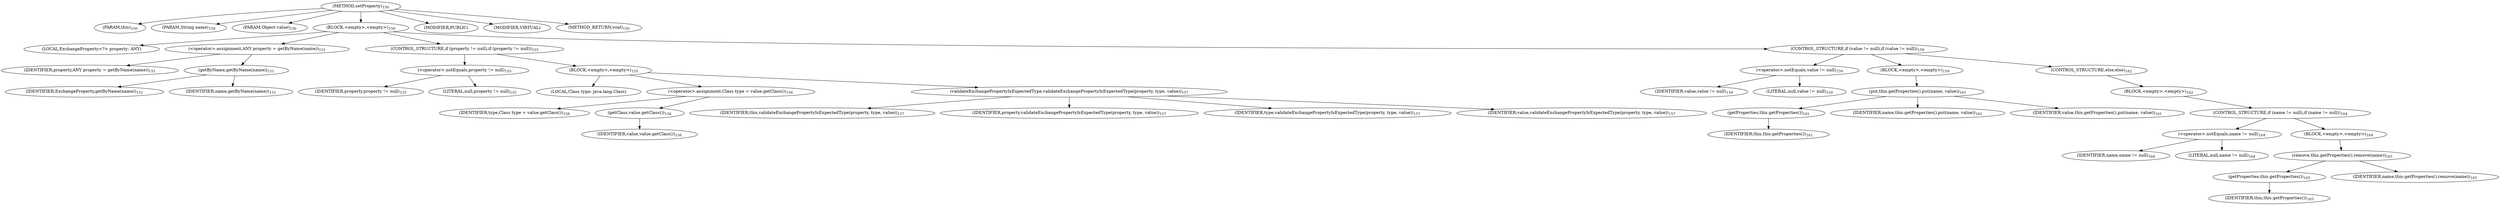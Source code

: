 digraph "setProperty" {  
"438" [label = <(METHOD,setProperty)<SUB>150</SUB>> ]
"35" [label = <(PARAM,this)<SUB>150</SUB>> ]
"439" [label = <(PARAM,String name)<SUB>150</SUB>> ]
"440" [label = <(PARAM,Object value)<SUB>150</SUB>> ]
"441" [label = <(BLOCK,&lt;empty&gt;,&lt;empty&gt;)<SUB>150</SUB>> ]
"442" [label = <(LOCAL,ExchangeProperty&lt;?&gt; property: ANY)> ]
"443" [label = <(&lt;operator&gt;.assignment,ANY property = getByName(name))<SUB>151</SUB>> ]
"444" [label = <(IDENTIFIER,property,ANY property = getByName(name))<SUB>151</SUB>> ]
"445" [label = <(getByName,getByName(name))<SUB>151</SUB>> ]
"446" [label = <(IDENTIFIER,ExchangeProperty,getByName(name))<SUB>151</SUB>> ]
"447" [label = <(IDENTIFIER,name,getByName(name))<SUB>151</SUB>> ]
"448" [label = <(CONTROL_STRUCTURE,if (property != null),if (property != null))<SUB>155</SUB>> ]
"449" [label = <(&lt;operator&gt;.notEquals,property != null)<SUB>155</SUB>> ]
"450" [label = <(IDENTIFIER,property,property != null)<SUB>155</SUB>> ]
"451" [label = <(LITERAL,null,property != null)<SUB>155</SUB>> ]
"452" [label = <(BLOCK,&lt;empty&gt;,&lt;empty&gt;)<SUB>155</SUB>> ]
"453" [label = <(LOCAL,Class type: java.lang.Class)> ]
"454" [label = <(&lt;operator&gt;.assignment,Class type = value.getClass())<SUB>156</SUB>> ]
"455" [label = <(IDENTIFIER,type,Class type = value.getClass())<SUB>156</SUB>> ]
"456" [label = <(getClass,value.getClass())<SUB>156</SUB>> ]
"457" [label = <(IDENTIFIER,value,value.getClass())<SUB>156</SUB>> ]
"458" [label = <(validateExchangePropertyIsExpectedType,validateExchangePropertyIsExpectedType(property, type, value))<SUB>157</SUB>> ]
"34" [label = <(IDENTIFIER,this,validateExchangePropertyIsExpectedType(property, type, value))<SUB>157</SUB>> ]
"459" [label = <(IDENTIFIER,property,validateExchangePropertyIsExpectedType(property, type, value))<SUB>157</SUB>> ]
"460" [label = <(IDENTIFIER,type,validateExchangePropertyIsExpectedType(property, type, value))<SUB>157</SUB>> ]
"461" [label = <(IDENTIFIER,value,validateExchangePropertyIsExpectedType(property, type, value))<SUB>157</SUB>> ]
"462" [label = <(CONTROL_STRUCTURE,if (value != null),if (value != null))<SUB>159</SUB>> ]
"463" [label = <(&lt;operator&gt;.notEquals,value != null)<SUB>159</SUB>> ]
"464" [label = <(IDENTIFIER,value,value != null)<SUB>159</SUB>> ]
"465" [label = <(LITERAL,null,value != null)<SUB>159</SUB>> ]
"466" [label = <(BLOCK,&lt;empty&gt;,&lt;empty&gt;)<SUB>159</SUB>> ]
"467" [label = <(put,this.getProperties().put(name, value))<SUB>161</SUB>> ]
"468" [label = <(getProperties,this.getProperties())<SUB>161</SUB>> ]
"36" [label = <(IDENTIFIER,this,this.getProperties())<SUB>161</SUB>> ]
"469" [label = <(IDENTIFIER,name,this.getProperties().put(name, value))<SUB>161</SUB>> ]
"470" [label = <(IDENTIFIER,value,this.getProperties().put(name, value))<SUB>161</SUB>> ]
"471" [label = <(CONTROL_STRUCTURE,else,else)<SUB>162</SUB>> ]
"472" [label = <(BLOCK,&lt;empty&gt;,&lt;empty&gt;)<SUB>162</SUB>> ]
"473" [label = <(CONTROL_STRUCTURE,if (name != null),if (name != null))<SUB>164</SUB>> ]
"474" [label = <(&lt;operator&gt;.notEquals,name != null)<SUB>164</SUB>> ]
"475" [label = <(IDENTIFIER,name,name != null)<SUB>164</SUB>> ]
"476" [label = <(LITERAL,null,name != null)<SUB>164</SUB>> ]
"477" [label = <(BLOCK,&lt;empty&gt;,&lt;empty&gt;)<SUB>164</SUB>> ]
"478" [label = <(remove,this.getProperties().remove(name))<SUB>165</SUB>> ]
"479" [label = <(getProperties,this.getProperties())<SUB>165</SUB>> ]
"37" [label = <(IDENTIFIER,this,this.getProperties())<SUB>165</SUB>> ]
"480" [label = <(IDENTIFIER,name,this.getProperties().remove(name))<SUB>165</SUB>> ]
"481" [label = <(MODIFIER,PUBLIC)> ]
"482" [label = <(MODIFIER,VIRTUAL)> ]
"483" [label = <(METHOD_RETURN,void)<SUB>150</SUB>> ]
  "438" -> "35" 
  "438" -> "439" 
  "438" -> "440" 
  "438" -> "441" 
  "438" -> "481" 
  "438" -> "482" 
  "438" -> "483" 
  "441" -> "442" 
  "441" -> "443" 
  "441" -> "448" 
  "441" -> "462" 
  "443" -> "444" 
  "443" -> "445" 
  "445" -> "446" 
  "445" -> "447" 
  "448" -> "449" 
  "448" -> "452" 
  "449" -> "450" 
  "449" -> "451" 
  "452" -> "453" 
  "452" -> "454" 
  "452" -> "458" 
  "454" -> "455" 
  "454" -> "456" 
  "456" -> "457" 
  "458" -> "34" 
  "458" -> "459" 
  "458" -> "460" 
  "458" -> "461" 
  "462" -> "463" 
  "462" -> "466" 
  "462" -> "471" 
  "463" -> "464" 
  "463" -> "465" 
  "466" -> "467" 
  "467" -> "468" 
  "467" -> "469" 
  "467" -> "470" 
  "468" -> "36" 
  "471" -> "472" 
  "472" -> "473" 
  "473" -> "474" 
  "473" -> "477" 
  "474" -> "475" 
  "474" -> "476" 
  "477" -> "478" 
  "478" -> "479" 
  "478" -> "480" 
  "479" -> "37" 
}
